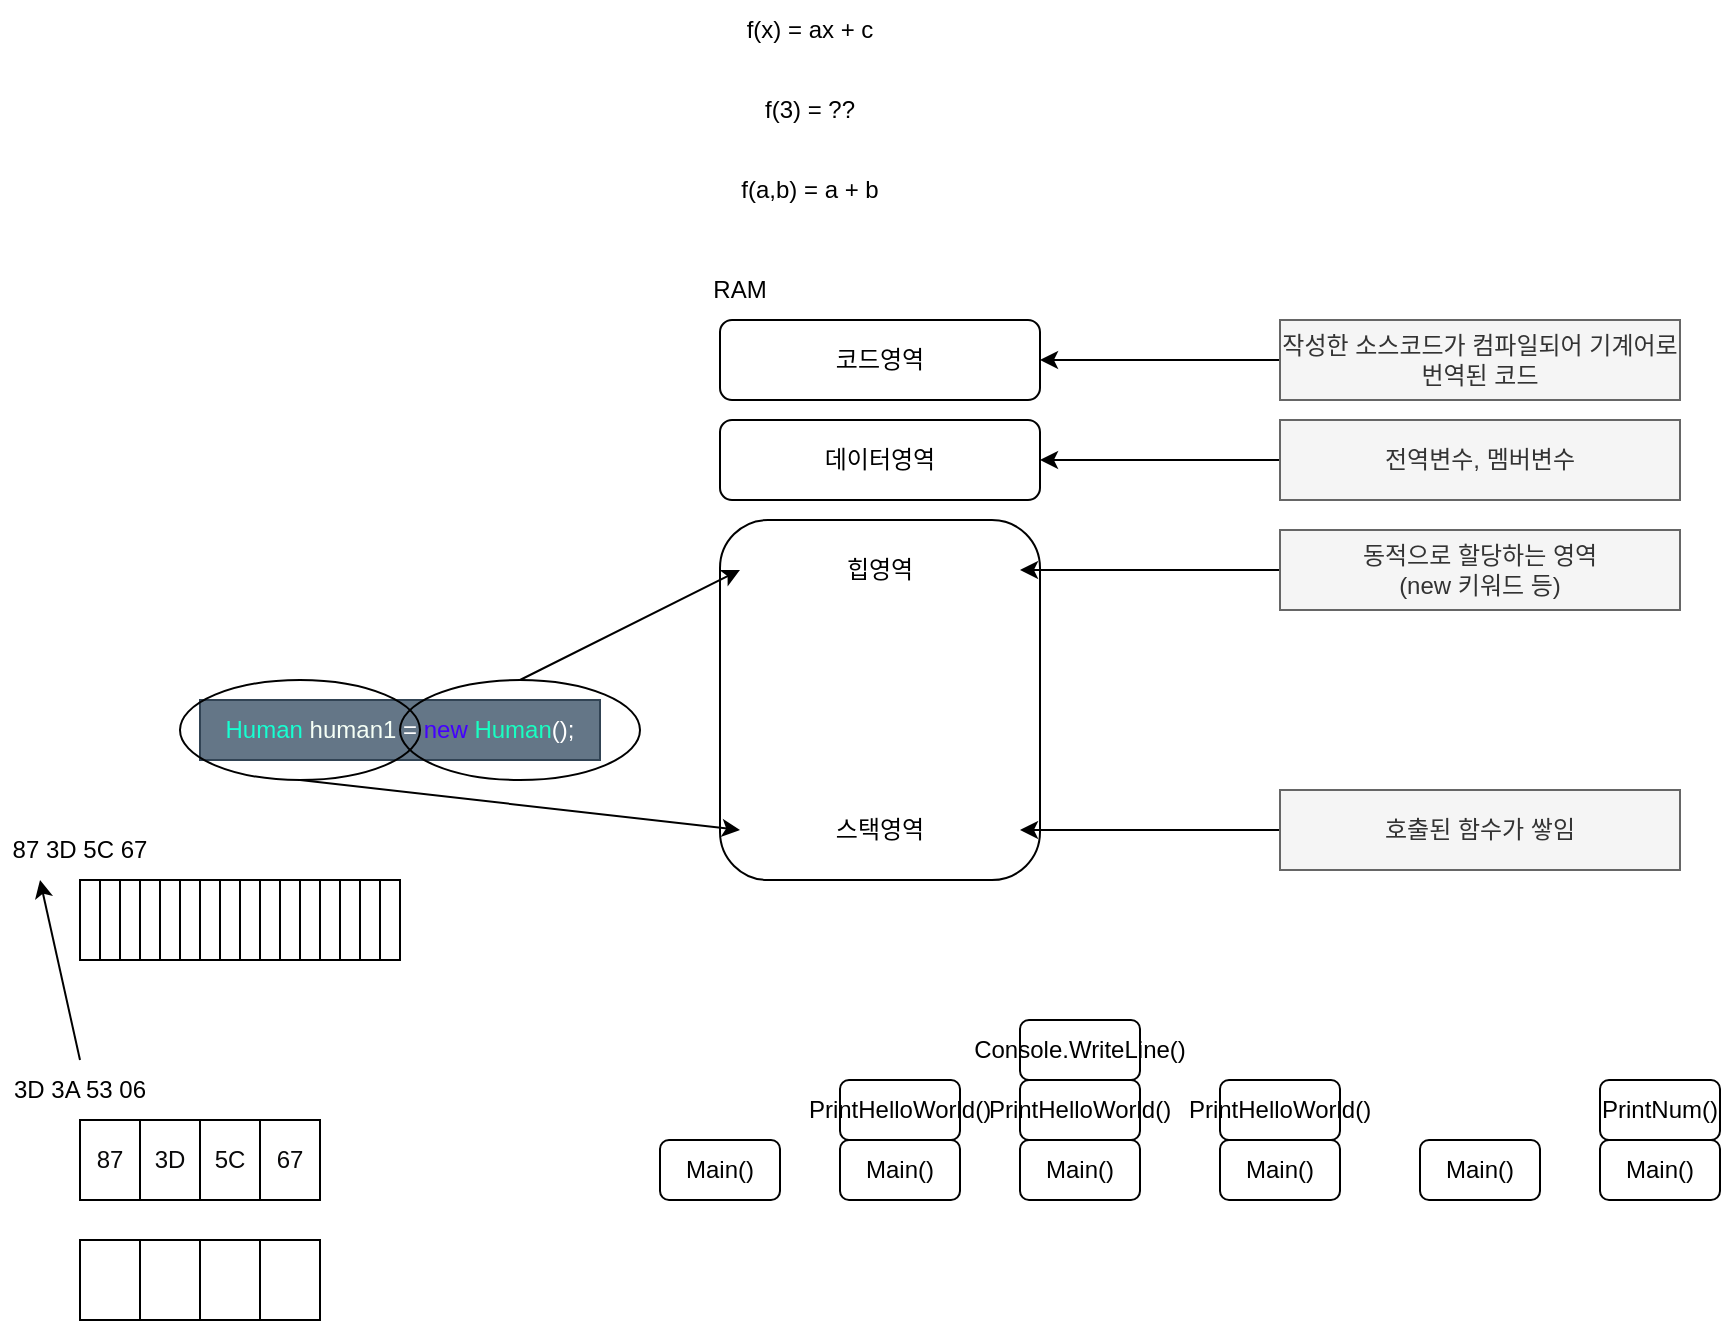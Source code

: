 <mxfile version="20.0.1" type="device"><diagram id="a_ahPQTguZi4QuuoHDHk" name="Page-1"><mxGraphModel dx="1422" dy="851" grid="1" gridSize="10" guides="1" tooltips="1" connect="1" arrows="1" fold="1" page="1" pageScale="1" pageWidth="827" pageHeight="1169" math="0" shadow="0"><root><mxCell id="0"/><mxCell id="1" parent="0"/><mxCell id="tmlD9ux4jTEtxdXnw0fW-1" value="f(x) = ax + c" style="text;html=1;strokeColor=none;fillColor=none;align=center;verticalAlign=middle;whiteSpace=wrap;rounded=0;" parent="1" vertex="1"><mxGeometry x="330" y="10" width="170" height="30" as="geometry"/></mxCell><mxCell id="tmlD9ux4jTEtxdXnw0fW-2" value="f(3) = ??" style="text;html=1;strokeColor=none;fillColor=none;align=center;verticalAlign=middle;whiteSpace=wrap;rounded=0;" parent="1" vertex="1"><mxGeometry x="330" y="50" width="170" height="30" as="geometry"/></mxCell><mxCell id="tmlD9ux4jTEtxdXnw0fW-3" value="f(a,b) = a + b" style="text;html=1;strokeColor=none;fillColor=none;align=center;verticalAlign=middle;whiteSpace=wrap;rounded=0;" parent="1" vertex="1"><mxGeometry x="330" y="90" width="170" height="30" as="geometry"/></mxCell><mxCell id="jbgrNir4E03c6JGSmlri-2" value="코드영역" style="rounded=1;whiteSpace=wrap;html=1;" vertex="1" parent="1"><mxGeometry x="370" y="170" width="160" height="40" as="geometry"/></mxCell><mxCell id="jbgrNir4E03c6JGSmlri-3" value="데이터영역" style="rounded=1;whiteSpace=wrap;html=1;" vertex="1" parent="1"><mxGeometry x="370" y="220" width="160" height="40" as="geometry"/></mxCell><mxCell id="jbgrNir4E03c6JGSmlri-4" value="" style="rounded=1;whiteSpace=wrap;html=1;" vertex="1" parent="1"><mxGeometry x="370" y="270" width="160" height="180" as="geometry"/></mxCell><mxCell id="jbgrNir4E03c6JGSmlri-5" value="힙영역" style="text;html=1;strokeColor=none;fillColor=none;align=center;verticalAlign=middle;whiteSpace=wrap;rounded=0;" vertex="1" parent="1"><mxGeometry x="380" y="280" width="140" height="30" as="geometry"/></mxCell><mxCell id="jbgrNir4E03c6JGSmlri-7" value="스택영역" style="text;html=1;strokeColor=none;fillColor=none;align=center;verticalAlign=middle;whiteSpace=wrap;rounded=0;" vertex="1" parent="1"><mxGeometry x="380" y="410" width="140" height="30" as="geometry"/></mxCell><mxCell id="jbgrNir4E03c6JGSmlri-8" value="RAM" style="text;html=1;strokeColor=none;fillColor=none;align=center;verticalAlign=middle;whiteSpace=wrap;rounded=0;" vertex="1" parent="1"><mxGeometry x="350" y="140" width="60" height="30" as="geometry"/></mxCell><mxCell id="jbgrNir4E03c6JGSmlri-10" style="edgeStyle=orthogonalEdgeStyle;rounded=0;orthogonalLoop=1;jettySize=auto;html=1;entryX=1;entryY=0.5;entryDx=0;entryDy=0;" edge="1" parent="1" source="jbgrNir4E03c6JGSmlri-9" target="jbgrNir4E03c6JGSmlri-2"><mxGeometry relative="1" as="geometry"/></mxCell><mxCell id="jbgrNir4E03c6JGSmlri-9" value="작성한 소스코드가 컴파일되어 기계어로 번역된 코드" style="text;html=1;align=center;verticalAlign=middle;whiteSpace=wrap;rounded=0;fillColor=#f5f5f5;fontColor=#333333;strokeColor=#666666;" vertex="1" parent="1"><mxGeometry x="650" y="170" width="200" height="40" as="geometry"/></mxCell><mxCell id="jbgrNir4E03c6JGSmlri-12" style="edgeStyle=orthogonalEdgeStyle;rounded=0;orthogonalLoop=1;jettySize=auto;html=1;entryX=1;entryY=0.5;entryDx=0;entryDy=0;" edge="1" parent="1" source="jbgrNir4E03c6JGSmlri-11" target="jbgrNir4E03c6JGSmlri-3"><mxGeometry relative="1" as="geometry"/></mxCell><mxCell id="jbgrNir4E03c6JGSmlri-11" value="전역변수, 멤버변수" style="text;html=1;align=center;verticalAlign=middle;whiteSpace=wrap;rounded=0;fillColor=#f5f5f5;fontColor=#333333;strokeColor=#666666;" vertex="1" parent="1"><mxGeometry x="650" y="220" width="200" height="40" as="geometry"/></mxCell><mxCell id="jbgrNir4E03c6JGSmlri-14" style="edgeStyle=orthogonalEdgeStyle;rounded=0;orthogonalLoop=1;jettySize=auto;html=1;entryX=1;entryY=0.5;entryDx=0;entryDy=0;" edge="1" parent="1" source="jbgrNir4E03c6JGSmlri-13" target="jbgrNir4E03c6JGSmlri-7"><mxGeometry relative="1" as="geometry"/></mxCell><mxCell id="jbgrNir4E03c6JGSmlri-13" value="호출된 함수가 쌓임" style="text;html=1;align=center;verticalAlign=middle;whiteSpace=wrap;rounded=0;fillColor=#f5f5f5;fontColor=#333333;strokeColor=#666666;" vertex="1" parent="1"><mxGeometry x="650" y="405" width="200" height="40" as="geometry"/></mxCell><mxCell id="jbgrNir4E03c6JGSmlri-15" value="Main()" style="rounded=1;whiteSpace=wrap;html=1;" vertex="1" parent="1"><mxGeometry x="340" y="580" width="60" height="30" as="geometry"/></mxCell><mxCell id="jbgrNir4E03c6JGSmlri-19" value="Main()" style="rounded=1;whiteSpace=wrap;html=1;" vertex="1" parent="1"><mxGeometry x="520" y="580" width="60" height="30" as="geometry"/></mxCell><mxCell id="jbgrNir4E03c6JGSmlri-20" value="PrintHelloWorld()" style="rounded=1;whiteSpace=wrap;html=1;" vertex="1" parent="1"><mxGeometry x="520" y="550" width="60" height="30" as="geometry"/></mxCell><mxCell id="jbgrNir4E03c6JGSmlri-21" value="Console.WriteLine()" style="rounded=1;whiteSpace=wrap;html=1;" vertex="1" parent="1"><mxGeometry x="520" y="520" width="60" height="30" as="geometry"/></mxCell><mxCell id="jbgrNir4E03c6JGSmlri-22" value="Main()" style="rounded=1;whiteSpace=wrap;html=1;" vertex="1" parent="1"><mxGeometry x="430" y="580" width="60" height="30" as="geometry"/></mxCell><mxCell id="jbgrNir4E03c6JGSmlri-23" value="PrintHelloWorld()" style="rounded=1;whiteSpace=wrap;html=1;" vertex="1" parent="1"><mxGeometry x="430" y="550" width="60" height="30" as="geometry"/></mxCell><mxCell id="jbgrNir4E03c6JGSmlri-24" value="Main()" style="rounded=1;whiteSpace=wrap;html=1;" vertex="1" parent="1"><mxGeometry x="620" y="580" width="60" height="30" as="geometry"/></mxCell><mxCell id="jbgrNir4E03c6JGSmlri-25" value="PrintHelloWorld()" style="rounded=1;whiteSpace=wrap;html=1;" vertex="1" parent="1"><mxGeometry x="620" y="550" width="60" height="30" as="geometry"/></mxCell><mxCell id="jbgrNir4E03c6JGSmlri-27" value="Main()" style="rounded=1;whiteSpace=wrap;html=1;" vertex="1" parent="1"><mxGeometry x="720" y="580" width="60" height="30" as="geometry"/></mxCell><mxCell id="jbgrNir4E03c6JGSmlri-29" value="Main()" style="rounded=1;whiteSpace=wrap;html=1;" vertex="1" parent="1"><mxGeometry x="810" y="580" width="60" height="30" as="geometry"/></mxCell><mxCell id="jbgrNir4E03c6JGSmlri-30" value="PrintNum()" style="rounded=1;whiteSpace=wrap;html=1;" vertex="1" parent="1"><mxGeometry x="810" y="550" width="60" height="30" as="geometry"/></mxCell><mxCell id="jbgrNir4E03c6JGSmlri-32" style="edgeStyle=orthogonalEdgeStyle;rounded=0;orthogonalLoop=1;jettySize=auto;html=1;" edge="1" parent="1" source="jbgrNir4E03c6JGSmlri-31" target="jbgrNir4E03c6JGSmlri-5"><mxGeometry relative="1" as="geometry"/></mxCell><mxCell id="jbgrNir4E03c6JGSmlri-31" value="동적으로 할당하는 영역 &lt;br&gt;(new 키워드 등)" style="text;html=1;align=center;verticalAlign=middle;whiteSpace=wrap;rounded=0;fillColor=#f5f5f5;fontColor=#333333;strokeColor=#666666;" vertex="1" parent="1"><mxGeometry x="650" y="275" width="200" height="40" as="geometry"/></mxCell><mxCell id="jbgrNir4E03c6JGSmlri-33" value="&lt;font color=&quot;#17ffd1&quot;&gt;Human&lt;/font&gt; &lt;font color=&quot;#f5fff6&quot;&gt;human1&lt;/font&gt; = &lt;font color=&quot;#4400ff&quot;&gt;new &lt;/font&gt;&lt;font color=&quot;#19ffc2&quot;&gt;Human&lt;/font&gt;();" style="text;html=1;strokeColor=#314354;fillColor=#647687;align=center;verticalAlign=middle;whiteSpace=wrap;rounded=0;fontColor=#ffffff;" vertex="1" parent="1"><mxGeometry x="110" y="360" width="200" height="30" as="geometry"/></mxCell><mxCell id="jbgrNir4E03c6JGSmlri-34" value="" style="ellipse;whiteSpace=wrap;html=1;fontColor=#19FFC2;fillColor=none;" vertex="1" parent="1"><mxGeometry x="100" y="350" width="120" height="50" as="geometry"/></mxCell><mxCell id="jbgrNir4E03c6JGSmlri-35" value="" style="endArrow=classic;html=1;rounded=0;fontColor=#19FFC2;exitX=0.5;exitY=1;exitDx=0;exitDy=0;entryX=0;entryY=0.5;entryDx=0;entryDy=0;" edge="1" parent="1" source="jbgrNir4E03c6JGSmlri-34" target="jbgrNir4E03c6JGSmlri-7"><mxGeometry width="50" height="50" relative="1" as="geometry"><mxPoint x="450" y="420" as="sourcePoint"/><mxPoint x="500" y="370" as="targetPoint"/></mxGeometry></mxCell><mxCell id="jbgrNir4E03c6JGSmlri-36" value="" style="ellipse;whiteSpace=wrap;html=1;fontColor=#19FFC2;fillColor=none;" vertex="1" parent="1"><mxGeometry x="210" y="350" width="120" height="50" as="geometry"/></mxCell><mxCell id="jbgrNir4E03c6JGSmlri-37" value="" style="endArrow=classic;html=1;rounded=0;fontColor=#19FFC2;exitX=0.5;exitY=0;exitDx=0;exitDy=0;entryX=0;entryY=0.5;entryDx=0;entryDy=0;" edge="1" parent="1" source="jbgrNir4E03c6JGSmlri-36" target="jbgrNir4E03c6JGSmlri-5"><mxGeometry width="50" height="50" relative="1" as="geometry"><mxPoint x="450" y="420" as="sourcePoint"/><mxPoint x="500" y="370" as="targetPoint"/></mxGeometry></mxCell><mxCell id="jbgrNir4E03c6JGSmlri-41" value="87" style="rounded=0;whiteSpace=wrap;html=1;fontColor=#09090A;fillColor=none;" vertex="1" parent="1"><mxGeometry x="50" y="570" width="30" height="40" as="geometry"/></mxCell><mxCell id="jbgrNir4E03c6JGSmlri-42" value="" style="rounded=0;whiteSpace=wrap;html=1;fontColor=#19FFC2;fillColor=none;" vertex="1" parent="1"><mxGeometry x="50" y="450" width="10" height="40" as="geometry"/></mxCell><mxCell id="jbgrNir4E03c6JGSmlri-43" value="" style="rounded=0;whiteSpace=wrap;html=1;fontColor=#19FFC2;fillColor=none;" vertex="1" parent="1"><mxGeometry x="60" y="450" width="10" height="40" as="geometry"/></mxCell><mxCell id="jbgrNir4E03c6JGSmlri-44" value="" style="rounded=0;whiteSpace=wrap;html=1;fontColor=#19FFC2;fillColor=none;" vertex="1" parent="1"><mxGeometry x="70" y="450" width="10" height="40" as="geometry"/></mxCell><mxCell id="jbgrNir4E03c6JGSmlri-45" value="" style="rounded=0;whiteSpace=wrap;html=1;fontColor=#19FFC2;fillColor=none;" vertex="1" parent="1"><mxGeometry x="80" y="450" width="10" height="40" as="geometry"/></mxCell><mxCell id="jbgrNir4E03c6JGSmlri-46" value="" style="rounded=0;whiteSpace=wrap;html=1;fontColor=#19FFC2;fillColor=none;" vertex="1" parent="1"><mxGeometry x="90" y="450" width="10" height="40" as="geometry"/></mxCell><mxCell id="jbgrNir4E03c6JGSmlri-47" value="" style="rounded=0;whiteSpace=wrap;html=1;fontColor=#19FFC2;fillColor=none;" vertex="1" parent="1"><mxGeometry x="100" y="450" width="10" height="40" as="geometry"/></mxCell><mxCell id="jbgrNir4E03c6JGSmlri-48" value="" style="rounded=0;whiteSpace=wrap;html=1;fontColor=#19FFC2;fillColor=none;" vertex="1" parent="1"><mxGeometry x="110" y="450" width="10" height="40" as="geometry"/></mxCell><mxCell id="jbgrNir4E03c6JGSmlri-49" value="" style="rounded=0;whiteSpace=wrap;html=1;fontColor=#19FFC2;fillColor=none;" vertex="1" parent="1"><mxGeometry x="120" y="450" width="10" height="40" as="geometry"/></mxCell><mxCell id="jbgrNir4E03c6JGSmlri-50" value="" style="rounded=0;whiteSpace=wrap;html=1;fontColor=#19FFC2;fillColor=none;" vertex="1" parent="1"><mxGeometry x="130" y="450" width="10" height="40" as="geometry"/></mxCell><mxCell id="jbgrNir4E03c6JGSmlri-51" value="" style="rounded=0;whiteSpace=wrap;html=1;fontColor=#19FFC2;fillColor=none;" vertex="1" parent="1"><mxGeometry x="140" y="450" width="10" height="40" as="geometry"/></mxCell><mxCell id="jbgrNir4E03c6JGSmlri-52" value="" style="rounded=0;whiteSpace=wrap;html=1;fontColor=#19FFC2;fillColor=none;" vertex="1" parent="1"><mxGeometry x="150" y="450" width="10" height="40" as="geometry"/></mxCell><mxCell id="jbgrNir4E03c6JGSmlri-53" value="" style="rounded=0;whiteSpace=wrap;html=1;fontColor=#19FFC2;fillColor=none;" vertex="1" parent="1"><mxGeometry x="160" y="450" width="10" height="40" as="geometry"/></mxCell><mxCell id="jbgrNir4E03c6JGSmlri-54" value="" style="rounded=0;whiteSpace=wrap;html=1;fontColor=#19FFC2;fillColor=none;" vertex="1" parent="1"><mxGeometry x="170" y="450" width="10" height="40" as="geometry"/></mxCell><mxCell id="jbgrNir4E03c6JGSmlri-55" value="" style="rounded=0;whiteSpace=wrap;html=1;fontColor=#19FFC2;fillColor=none;" vertex="1" parent="1"><mxGeometry x="180" y="450" width="10" height="40" as="geometry"/></mxCell><mxCell id="jbgrNir4E03c6JGSmlri-56" value="" style="rounded=0;whiteSpace=wrap;html=1;fontColor=#19FFC2;fillColor=none;" vertex="1" parent="1"><mxGeometry x="190" y="450" width="10" height="40" as="geometry"/></mxCell><mxCell id="jbgrNir4E03c6JGSmlri-57" value="" style="rounded=0;whiteSpace=wrap;html=1;fontColor=#19FFC2;fillColor=none;" vertex="1" parent="1"><mxGeometry x="200" y="450" width="10" height="40" as="geometry"/></mxCell><mxCell id="jbgrNir4E03c6JGSmlri-58" value="3D 3A 53 06" style="text;html=1;strokeColor=none;fillColor=none;align=center;verticalAlign=middle;whiteSpace=wrap;rounded=0;fontColor=#000000;" vertex="1" parent="1"><mxGeometry x="10" y="540" width="80" height="30" as="geometry"/></mxCell><mxCell id="jbgrNir4E03c6JGSmlri-59" value="87 3D 5C 67" style="text;html=1;strokeColor=none;fillColor=none;align=center;verticalAlign=middle;whiteSpace=wrap;rounded=0;fontColor=#000000;" vertex="1" parent="1"><mxGeometry x="10" y="420" width="80" height="30" as="geometry"/></mxCell><mxCell id="jbgrNir4E03c6JGSmlri-61" value="" style="endArrow=classic;html=1;rounded=0;fontColor=#000000;exitX=0.5;exitY=0;exitDx=0;exitDy=0;entryX=0.25;entryY=1;entryDx=0;entryDy=0;" edge="1" parent="1" source="jbgrNir4E03c6JGSmlri-58" target="jbgrNir4E03c6JGSmlri-59"><mxGeometry width="50" height="50" relative="1" as="geometry"><mxPoint x="200" y="540" as="sourcePoint"/><mxPoint x="330" y="420" as="targetPoint"/></mxGeometry></mxCell><mxCell id="jbgrNir4E03c6JGSmlri-62" value="3D" style="rounded=0;whiteSpace=wrap;html=1;fontColor=#09090A;fillColor=none;" vertex="1" parent="1"><mxGeometry x="80" y="570" width="30" height="40" as="geometry"/></mxCell><mxCell id="jbgrNir4E03c6JGSmlri-63" value="5C" style="rounded=0;whiteSpace=wrap;html=1;fontColor=#09090A;fillColor=none;" vertex="1" parent="1"><mxGeometry x="110" y="570" width="30" height="40" as="geometry"/></mxCell><mxCell id="jbgrNir4E03c6JGSmlri-64" value="67" style="rounded=0;whiteSpace=wrap;html=1;fontColor=#09090A;fillColor=none;" vertex="1" parent="1"><mxGeometry x="140" y="570" width="30" height="40" as="geometry"/></mxCell><mxCell id="jbgrNir4E03c6JGSmlri-65" value="" style="rounded=0;whiteSpace=wrap;html=1;fontColor=#09090A;fillColor=none;" vertex="1" parent="1"><mxGeometry x="50" y="630" width="30" height="40" as="geometry"/></mxCell><mxCell id="jbgrNir4E03c6JGSmlri-66" value="" style="rounded=0;whiteSpace=wrap;html=1;fontColor=#09090A;fillColor=none;" vertex="1" parent="1"><mxGeometry x="80" y="630" width="30" height="40" as="geometry"/></mxCell><mxCell id="jbgrNir4E03c6JGSmlri-67" value="" style="rounded=0;whiteSpace=wrap;html=1;fontColor=#09090A;fillColor=none;" vertex="1" parent="1"><mxGeometry x="110" y="630" width="30" height="40" as="geometry"/></mxCell><mxCell id="jbgrNir4E03c6JGSmlri-68" value="" style="rounded=0;whiteSpace=wrap;html=1;fontColor=#09090A;fillColor=none;" vertex="1" parent="1"><mxGeometry x="140" y="630" width="30" height="40" as="geometry"/></mxCell></root></mxGraphModel></diagram></mxfile>